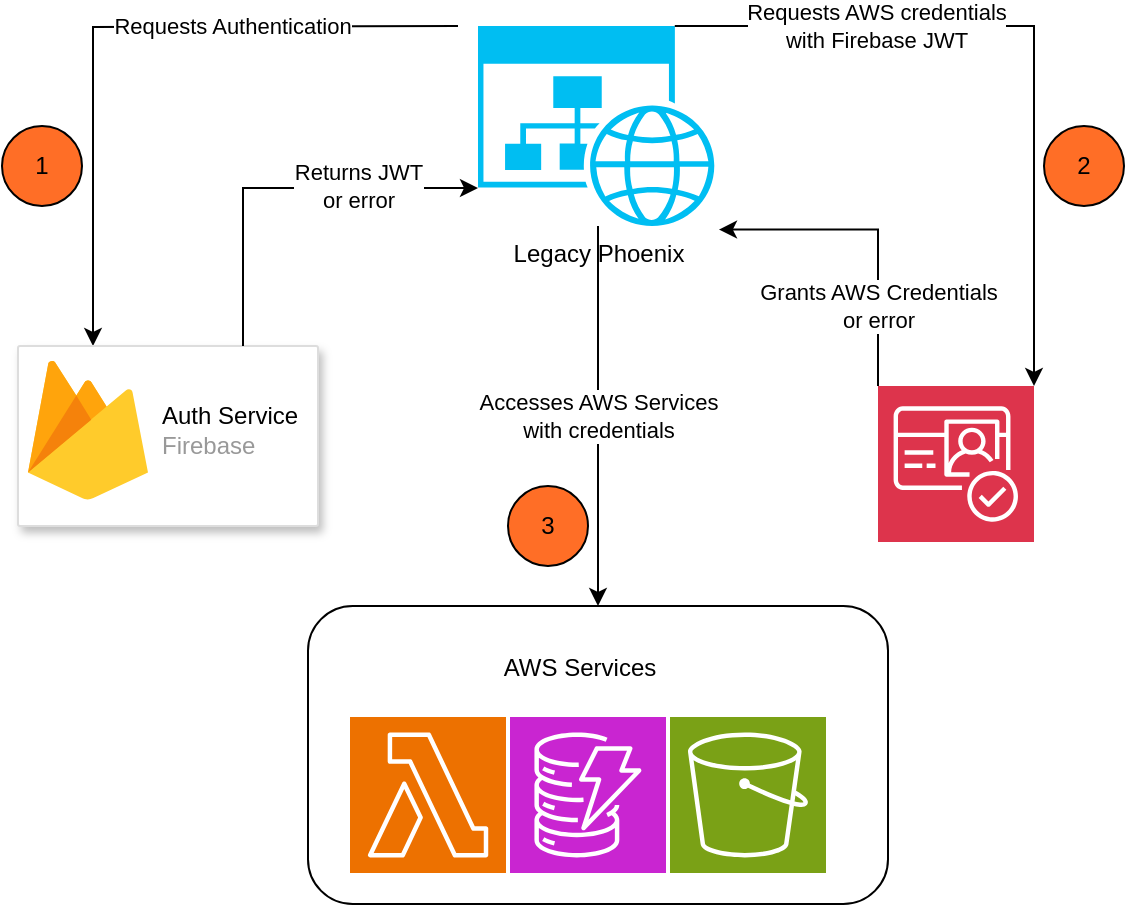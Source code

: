 <mxfile version="24.0.7" type="github">
  <diagram id="ExampleDiagram" name="Page-1">
    <mxGraphModel dx="1969" dy="888" grid="1" gridSize="10" guides="1" tooltips="1" connect="1" arrows="1" fold="1" page="1" pageScale="1" pageWidth="827" pageHeight="1169" math="0" shadow="0">
      <root>
        <mxCell id="0" />
        <mxCell id="1" parent="0" />
        <mxCell id="pZ-JfHSm5qGiM6YqD5HW-17" value="Requests Authentication" style="edgeStyle=orthogonalEdgeStyle;rounded=0;orthogonalLoop=1;jettySize=auto;html=1;entryX=0.25;entryY=0;entryDx=0;entryDy=0;" edge="1" parent="1" target="pZ-JfHSm5qGiM6YqD5HW-15">
          <mxGeometry x="-0.337" relative="1" as="geometry">
            <mxPoint x="361" y="40" as="sourcePoint" />
            <mxPoint as="offset" />
          </mxGeometry>
        </mxCell>
        <mxCell id="pZ-JfHSm5qGiM6YqD5HW-33" value="Accesses AWS Services&lt;div&gt;with credentials&lt;/div&gt;" style="edgeStyle=orthogonalEdgeStyle;rounded=0;orthogonalLoop=1;jettySize=auto;html=1;entryX=0.5;entryY=0;entryDx=0;entryDy=0;" edge="1" parent="1" source="pZ-JfHSm5qGiM6YqD5HW-12" target="pZ-JfHSm5qGiM6YqD5HW-27">
          <mxGeometry relative="1" as="geometry" />
        </mxCell>
        <mxCell id="pZ-JfHSm5qGiM6YqD5HW-12" value="Legacy Phoenix" style="verticalLabelPosition=bottom;html=1;verticalAlign=top;align=center;strokeColor=none;fillColor=#00BEF2;shape=mxgraph.azure.website_generic;pointerEvents=1;" vertex="1" parent="1">
          <mxGeometry x="371" y="40" width="120" height="100" as="geometry" />
        </mxCell>
        <mxCell id="pZ-JfHSm5qGiM6YqD5HW-15" value="" style="strokeColor=#dddddd;shadow=1;strokeWidth=1;rounded=1;absoluteArcSize=1;arcSize=2;" vertex="1" parent="1">
          <mxGeometry x="141" y="200" width="150" height="90" as="geometry" />
        </mxCell>
        <mxCell id="pZ-JfHSm5qGiM6YqD5HW-16" value="&lt;font color=&quot;#000000&quot;&gt;Auth Service&lt;/font&gt;&lt;br&gt;Firebase" style="sketch=0;dashed=0;connectable=0;html=1;fillColor=#5184F3;strokeColor=none;shape=mxgraph.gcp2.firebase;part=1;labelPosition=right;verticalLabelPosition=middle;align=left;verticalAlign=middle;spacingLeft=5;fontColor=#999999;fontSize=12;" vertex="1" parent="pZ-JfHSm5qGiM6YqD5HW-15">
          <mxGeometry width="60" height="70" relative="1" as="geometry">
            <mxPoint x="5" y="7" as="offset" />
          </mxGeometry>
        </mxCell>
        <mxCell id="pZ-JfHSm5qGiM6YqD5HW-18" value="Returns JWT&lt;div&gt;or error&lt;/div&gt;" style="edgeStyle=orthogonalEdgeStyle;rounded=0;orthogonalLoop=1;jettySize=auto;html=1;exitX=0.75;exitY=0;exitDx=0;exitDy=0;entryX=0;entryY=0.81;entryDx=0;entryDy=0;entryPerimeter=0;" edge="1" parent="1" source="pZ-JfHSm5qGiM6YqD5HW-15" target="pZ-JfHSm5qGiM6YqD5HW-12">
          <mxGeometry x="0.384" y="1" relative="1" as="geometry">
            <mxPoint as="offset" />
          </mxGeometry>
        </mxCell>
        <mxCell id="pZ-JfHSm5qGiM6YqD5HW-25" value="" style="sketch=0;points=[[0,0,0],[0.25,0,0],[0.5,0,0],[0.75,0,0],[1,0,0],[0,1,0],[0.25,1,0],[0.5,1,0],[0.75,1,0],[1,1,0],[0,0.25,0],[0,0.5,0],[0,0.75,0],[1,0.25,0],[1,0.5,0],[1,0.75,0]];outlineConnect=0;fontColor=#232F3E;fillColor=#DD344C;strokeColor=#ffffff;dashed=0;verticalLabelPosition=bottom;verticalAlign=top;align=center;html=1;fontSize=12;fontStyle=0;aspect=fixed;shape=mxgraph.aws4.resourceIcon;resIcon=mxgraph.aws4.cognito;" vertex="1" parent="1">
          <mxGeometry x="571" y="220" width="78" height="78" as="geometry" />
        </mxCell>
        <mxCell id="pZ-JfHSm5qGiM6YqD5HW-30" value="" style="group" vertex="1" connectable="0" parent="1">
          <mxGeometry x="286" y="330" width="290" height="149" as="geometry" />
        </mxCell>
        <mxCell id="pZ-JfHSm5qGiM6YqD5HW-27" value="" style="rounded=1;whiteSpace=wrap;html=1;" vertex="1" parent="pZ-JfHSm5qGiM6YqD5HW-30">
          <mxGeometry width="290" height="149" as="geometry" />
        </mxCell>
        <mxCell id="pZ-JfHSm5qGiM6YqD5HW-29" value="" style="group" vertex="1" connectable="0" parent="pZ-JfHSm5qGiM6YqD5HW-30">
          <mxGeometry x="21" y="15.5" width="238" height="118" as="geometry" />
        </mxCell>
        <mxCell id="pZ-JfHSm5qGiM6YqD5HW-22" value="" style="sketch=0;points=[[0,0,0],[0.25,0,0],[0.5,0,0],[0.75,0,0],[1,0,0],[0,1,0],[0.25,1,0],[0.5,1,0],[0.75,1,0],[1,1,0],[0,0.25,0],[0,0.5,0],[0,0.75,0],[1,0.25,0],[1,0.5,0],[1,0.75,0]];outlineConnect=0;fontColor=#232F3E;fillColor=#ED7100;strokeColor=#ffffff;dashed=0;verticalLabelPosition=bottom;verticalAlign=top;align=center;html=1;fontSize=12;fontStyle=0;aspect=fixed;shape=mxgraph.aws4.resourceIcon;resIcon=mxgraph.aws4.lambda;" vertex="1" parent="pZ-JfHSm5qGiM6YqD5HW-29">
          <mxGeometry y="40" width="78" height="78" as="geometry" />
        </mxCell>
        <mxCell id="pZ-JfHSm5qGiM6YqD5HW-24" value="" style="sketch=0;points=[[0,0,0],[0.25,0,0],[0.5,0,0],[0.75,0,0],[1,0,0],[0,1,0],[0.25,1,0],[0.5,1,0],[0.75,1,0],[1,1,0],[0,0.25,0],[0,0.5,0],[0,0.75,0],[1,0.25,0],[1,0.5,0],[1,0.75,0]];outlineConnect=0;fontColor=#232F3E;fillColor=#7AA116;strokeColor=#ffffff;dashed=0;verticalLabelPosition=bottom;verticalAlign=top;align=center;html=1;fontSize=12;fontStyle=0;aspect=fixed;shape=mxgraph.aws4.resourceIcon;resIcon=mxgraph.aws4.s3;" vertex="1" parent="pZ-JfHSm5qGiM6YqD5HW-29">
          <mxGeometry x="160" y="40" width="78" height="78" as="geometry" />
        </mxCell>
        <mxCell id="pZ-JfHSm5qGiM6YqD5HW-26" value="" style="sketch=0;points=[[0,0,0],[0.25,0,0],[0.5,0,0],[0.75,0,0],[1,0,0],[0,1,0],[0.25,1,0],[0.5,1,0],[0.75,1,0],[1,1,0],[0,0.25,0],[0,0.5,0],[0,0.75,0],[1,0.25,0],[1,0.5,0],[1,0.75,0]];outlineConnect=0;fontColor=#232F3E;fillColor=#C925D1;strokeColor=#ffffff;dashed=0;verticalLabelPosition=bottom;verticalAlign=top;align=center;html=1;fontSize=12;fontStyle=0;aspect=fixed;shape=mxgraph.aws4.resourceIcon;resIcon=mxgraph.aws4.dynamodb;" vertex="1" parent="pZ-JfHSm5qGiM6YqD5HW-29">
          <mxGeometry x="80" y="40" width="78" height="78" as="geometry" />
        </mxCell>
        <mxCell id="pZ-JfHSm5qGiM6YqD5HW-28" value="AWS Services" style="text;html=1;align=center;verticalAlign=middle;whiteSpace=wrap;rounded=0;" vertex="1" parent="pZ-JfHSm5qGiM6YqD5HW-29">
          <mxGeometry x="35" width="160" height="30" as="geometry" />
        </mxCell>
        <mxCell id="pZ-JfHSm5qGiM6YqD5HW-31" value="&lt;span style=&quot;color: rgb(0, 0, 0); font-family: Helvetica; font-size: 11px; font-style: normal; font-variant-ligatures: normal; font-variant-caps: normal; font-weight: 400; letter-spacing: normal; orphans: 2; text-align: center; text-indent: 0px; text-transform: none; widows: 2; word-spacing: 0px; -webkit-text-stroke-width: 0px; white-space: nowrap; background-color: rgb(255, 255, 255); text-decoration-thickness: initial; text-decoration-style: initial; text-decoration-color: initial; display: inline !important; float: none;&quot;&gt;Requests AWS credentials&lt;/span&gt;&lt;div style=&quot;color: rgb(0, 0, 0); font-family: Helvetica; font-size: 11px; font-style: normal; font-variant-ligatures: normal; font-variant-caps: normal; font-weight: 400; letter-spacing: normal; orphans: 2; text-align: center; text-indent: 0px; text-transform: none; widows: 2; word-spacing: 0px; -webkit-text-stroke-width: 0px; white-space: nowrap; text-decoration-thickness: initial; text-decoration-style: initial; text-decoration-color: initial;&quot;&gt;with Firebase JWT&lt;/div&gt;" style="edgeStyle=orthogonalEdgeStyle;rounded=0;orthogonalLoop=1;jettySize=auto;html=1;exitX=0.82;exitY=0;exitDx=0;exitDy=0;exitPerimeter=0;entryX=1;entryY=0;entryDx=0;entryDy=0;entryPerimeter=0;" edge="1" parent="1" source="pZ-JfHSm5qGiM6YqD5HW-12" target="pZ-JfHSm5qGiM6YqD5HW-25">
          <mxGeometry x="-0.442" relative="1" as="geometry">
            <Array as="points">
              <mxPoint x="649" y="40" />
            </Array>
            <mxPoint as="offset" />
          </mxGeometry>
        </mxCell>
        <mxCell id="pZ-JfHSm5qGiM6YqD5HW-32" value="&lt;span style=&quot;color: rgb(0, 0, 0); font-family: Helvetica; font-size: 11px; font-style: normal; font-variant-ligatures: normal; font-variant-caps: normal; font-weight: 400; letter-spacing: normal; orphans: 2; text-align: center; text-indent: 0px; text-transform: none; widows: 2; word-spacing: 0px; -webkit-text-stroke-width: 0px; white-space: nowrap; background-color: rgb(255, 255, 255); text-decoration-thickness: initial; text-decoration-style: initial; text-decoration-color: initial; display: inline !important; float: none;&quot;&gt;Grants AWS Credentials&lt;/span&gt;&lt;div style=&quot;color: rgb(0, 0, 0); font-family: Helvetica; font-size: 11px; font-style: normal; font-variant-ligatures: normal; font-variant-caps: normal; font-weight: 400; letter-spacing: normal; orphans: 2; text-align: center; text-indent: 0px; text-transform: none; widows: 2; word-spacing: 0px; -webkit-text-stroke-width: 0px; white-space: nowrap; text-decoration-thickness: initial; text-decoration-style: initial; text-decoration-color: initial;&quot;&gt;or error&lt;/div&gt;" style="edgeStyle=orthogonalEdgeStyle;rounded=0;orthogonalLoop=1;jettySize=auto;html=1;exitX=0;exitY=0;exitDx=0;exitDy=0;exitPerimeter=0;entryX=1.004;entryY=1.018;entryDx=0;entryDy=0;entryPerimeter=0;" edge="1" parent="1" source="pZ-JfHSm5qGiM6YqD5HW-25" target="pZ-JfHSm5qGiM6YqD5HW-12">
          <mxGeometry x="-0.493" relative="1" as="geometry">
            <mxPoint as="offset" />
          </mxGeometry>
        </mxCell>
        <mxCell id="pZ-JfHSm5qGiM6YqD5HW-34" value="1" style="ellipse;whiteSpace=wrap;html=1;shadow=0;fillColor=#FF6E26;" vertex="1" parent="1">
          <mxGeometry x="133" y="90" width="40" height="40" as="geometry" />
        </mxCell>
        <mxCell id="pZ-JfHSm5qGiM6YqD5HW-35" value="2" style="ellipse;whiteSpace=wrap;html=1;shadow=0;fillColor=#FF6E26;" vertex="1" parent="1">
          <mxGeometry x="654" y="90" width="40" height="40" as="geometry" />
        </mxCell>
        <mxCell id="pZ-JfHSm5qGiM6YqD5HW-36" value="3" style="ellipse;whiteSpace=wrap;html=1;shadow=0;fillColor=#FF6E26;" vertex="1" parent="1">
          <mxGeometry x="386" y="270" width="40" height="40" as="geometry" />
        </mxCell>
      </root>
    </mxGraphModel>
  </diagram>
</mxfile>
